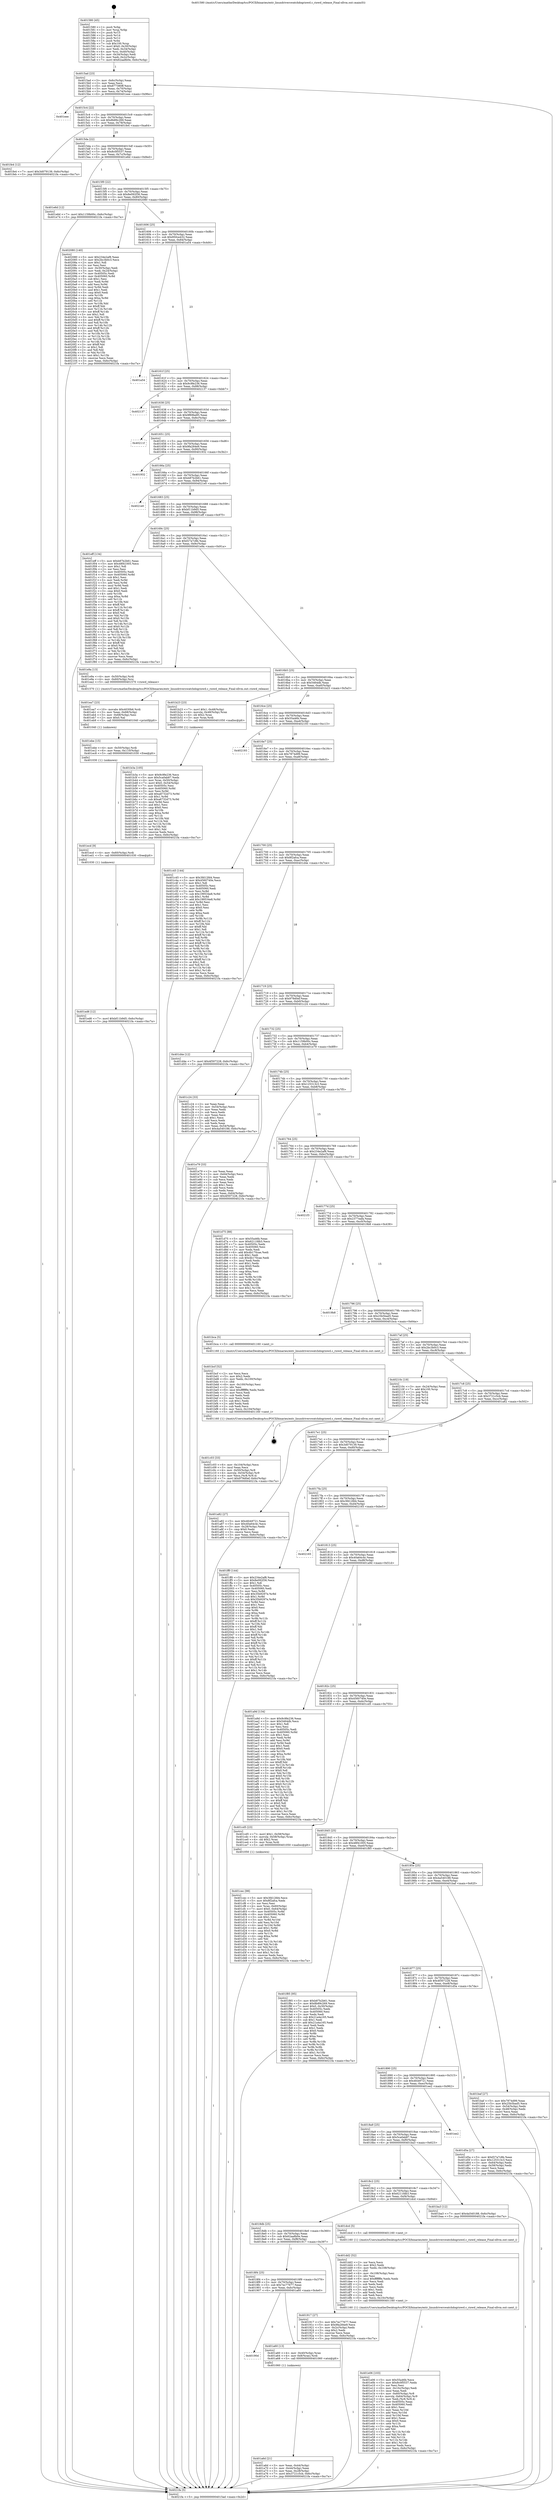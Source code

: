 digraph "0x401580" {
  label = "0x401580 (/mnt/c/Users/mathe/Desktop/tcc/POCII/binaries/extr_linuxdriverswatchdogriowd.c_riowd_release_Final-ollvm.out::main(0))"
  labelloc = "t"
  node[shape=record]

  Entry [label="",width=0.3,height=0.3,shape=circle,fillcolor=black,style=filled]
  "0x4015ad" [label="{
     0x4015ad [23]\l
     | [instrs]\l
     &nbsp;&nbsp;0x4015ad \<+3\>: mov -0x6c(%rbp),%eax\l
     &nbsp;&nbsp;0x4015b0 \<+2\>: mov %eax,%ecx\l
     &nbsp;&nbsp;0x4015b2 \<+6\>: sub $0x877380ff,%ecx\l
     &nbsp;&nbsp;0x4015b8 \<+3\>: mov %eax,-0x70(%rbp)\l
     &nbsp;&nbsp;0x4015bb \<+3\>: mov %ecx,-0x74(%rbp)\l
     &nbsp;&nbsp;0x4015be \<+6\>: je 0000000000401eee \<main+0x96e\>\l
  }"]
  "0x401eee" [label="{
     0x401eee\l
  }", style=dashed]
  "0x4015c4" [label="{
     0x4015c4 [22]\l
     | [instrs]\l
     &nbsp;&nbsp;0x4015c4 \<+5\>: jmp 00000000004015c9 \<main+0x49\>\l
     &nbsp;&nbsp;0x4015c9 \<+3\>: mov -0x70(%rbp),%eax\l
     &nbsp;&nbsp;0x4015cc \<+5\>: sub $0x8b89c269,%eax\l
     &nbsp;&nbsp;0x4015d1 \<+3\>: mov %eax,-0x78(%rbp)\l
     &nbsp;&nbsp;0x4015d4 \<+6\>: je 0000000000401fe4 \<main+0xa64\>\l
  }"]
  Exit [label="",width=0.3,height=0.3,shape=circle,fillcolor=black,style=filled,peripheries=2]
  "0x401fe4" [label="{
     0x401fe4 [12]\l
     | [instrs]\l
     &nbsp;&nbsp;0x401fe4 \<+7\>: movl $0x3d079139,-0x6c(%rbp)\l
     &nbsp;&nbsp;0x401feb \<+5\>: jmp 00000000004021fa \<main+0xc7a\>\l
  }"]
  "0x4015da" [label="{
     0x4015da [22]\l
     | [instrs]\l
     &nbsp;&nbsp;0x4015da \<+5\>: jmp 00000000004015df \<main+0x5f\>\l
     &nbsp;&nbsp;0x4015df \<+3\>: mov -0x70(%rbp),%eax\l
     &nbsp;&nbsp;0x4015e2 \<+5\>: sub $0x8c0f5537,%eax\l
     &nbsp;&nbsp;0x4015e7 \<+3\>: mov %eax,-0x7c(%rbp)\l
     &nbsp;&nbsp;0x4015ea \<+6\>: je 0000000000401e6d \<main+0x8ed\>\l
  }"]
  "0x401ed6" [label="{
     0x401ed6 [12]\l
     | [instrs]\l
     &nbsp;&nbsp;0x401ed6 \<+7\>: movl $0xbf11b9d5,-0x6c(%rbp)\l
     &nbsp;&nbsp;0x401edd \<+5\>: jmp 00000000004021fa \<main+0xc7a\>\l
  }"]
  "0x401e6d" [label="{
     0x401e6d [12]\l
     | [instrs]\l
     &nbsp;&nbsp;0x401e6d \<+7\>: movl $0x1159b00c,-0x6c(%rbp)\l
     &nbsp;&nbsp;0x401e74 \<+5\>: jmp 00000000004021fa \<main+0xc7a\>\l
  }"]
  "0x4015f0" [label="{
     0x4015f0 [22]\l
     | [instrs]\l
     &nbsp;&nbsp;0x4015f0 \<+5\>: jmp 00000000004015f5 \<main+0x75\>\l
     &nbsp;&nbsp;0x4015f5 \<+3\>: mov -0x70(%rbp),%eax\l
     &nbsp;&nbsp;0x4015f8 \<+5\>: sub $0x8e092f36,%eax\l
     &nbsp;&nbsp;0x4015fd \<+3\>: mov %eax,-0x80(%rbp)\l
     &nbsp;&nbsp;0x401600 \<+6\>: je 0000000000402080 \<main+0xb00\>\l
  }"]
  "0x401ecd" [label="{
     0x401ecd [9]\l
     | [instrs]\l
     &nbsp;&nbsp;0x401ecd \<+4\>: mov -0x60(%rbp),%rdi\l
     &nbsp;&nbsp;0x401ed1 \<+5\>: call 0000000000401030 \<free@plt\>\l
     | [calls]\l
     &nbsp;&nbsp;0x401030 \{1\} (unknown)\l
  }"]
  "0x402080" [label="{
     0x402080 [140]\l
     | [instrs]\l
     &nbsp;&nbsp;0x402080 \<+5\>: mov $0x234e2af8,%eax\l
     &nbsp;&nbsp;0x402085 \<+5\>: mov $0x2bc3b0c3,%ecx\l
     &nbsp;&nbsp;0x40208a \<+2\>: mov $0x1,%dl\l
     &nbsp;&nbsp;0x40208c \<+2\>: xor %esi,%esi\l
     &nbsp;&nbsp;0x40208e \<+3\>: mov -0x30(%rbp),%edi\l
     &nbsp;&nbsp;0x402091 \<+3\>: mov %edi,-0x24(%rbp)\l
     &nbsp;&nbsp;0x402094 \<+7\>: mov 0x40505c,%edi\l
     &nbsp;&nbsp;0x40209b \<+8\>: mov 0x405060,%r8d\l
     &nbsp;&nbsp;0x4020a3 \<+3\>: sub $0x1,%esi\l
     &nbsp;&nbsp;0x4020a6 \<+3\>: mov %edi,%r9d\l
     &nbsp;&nbsp;0x4020a9 \<+3\>: add %esi,%r9d\l
     &nbsp;&nbsp;0x4020ac \<+4\>: imul %r9d,%edi\l
     &nbsp;&nbsp;0x4020b0 \<+3\>: and $0x1,%edi\l
     &nbsp;&nbsp;0x4020b3 \<+3\>: cmp $0x0,%edi\l
     &nbsp;&nbsp;0x4020b6 \<+4\>: sete %r10b\l
     &nbsp;&nbsp;0x4020ba \<+4\>: cmp $0xa,%r8d\l
     &nbsp;&nbsp;0x4020be \<+4\>: setl %r11b\l
     &nbsp;&nbsp;0x4020c2 \<+3\>: mov %r10b,%bl\l
     &nbsp;&nbsp;0x4020c5 \<+3\>: xor $0xff,%bl\l
     &nbsp;&nbsp;0x4020c8 \<+3\>: mov %r11b,%r14b\l
     &nbsp;&nbsp;0x4020cb \<+4\>: xor $0xff,%r14b\l
     &nbsp;&nbsp;0x4020cf \<+3\>: xor $0x1,%dl\l
     &nbsp;&nbsp;0x4020d2 \<+3\>: mov %bl,%r15b\l
     &nbsp;&nbsp;0x4020d5 \<+4\>: and $0xff,%r15b\l
     &nbsp;&nbsp;0x4020d9 \<+3\>: and %dl,%r10b\l
     &nbsp;&nbsp;0x4020dc \<+3\>: mov %r14b,%r12b\l
     &nbsp;&nbsp;0x4020df \<+4\>: and $0xff,%r12b\l
     &nbsp;&nbsp;0x4020e3 \<+3\>: and %dl,%r11b\l
     &nbsp;&nbsp;0x4020e6 \<+3\>: or %r10b,%r15b\l
     &nbsp;&nbsp;0x4020e9 \<+3\>: or %r11b,%r12b\l
     &nbsp;&nbsp;0x4020ec \<+3\>: xor %r12b,%r15b\l
     &nbsp;&nbsp;0x4020ef \<+3\>: or %r14b,%bl\l
     &nbsp;&nbsp;0x4020f2 \<+3\>: xor $0xff,%bl\l
     &nbsp;&nbsp;0x4020f5 \<+3\>: or $0x1,%dl\l
     &nbsp;&nbsp;0x4020f8 \<+2\>: and %dl,%bl\l
     &nbsp;&nbsp;0x4020fa \<+3\>: or %bl,%r15b\l
     &nbsp;&nbsp;0x4020fd \<+4\>: test $0x1,%r15b\l
     &nbsp;&nbsp;0x402101 \<+3\>: cmovne %ecx,%eax\l
     &nbsp;&nbsp;0x402104 \<+3\>: mov %eax,-0x6c(%rbp)\l
     &nbsp;&nbsp;0x402107 \<+5\>: jmp 00000000004021fa \<main+0xc7a\>\l
  }"]
  "0x401606" [label="{
     0x401606 [25]\l
     | [instrs]\l
     &nbsp;&nbsp;0x401606 \<+5\>: jmp 000000000040160b \<main+0x8b\>\l
     &nbsp;&nbsp;0x40160b \<+3\>: mov -0x70(%rbp),%eax\l
     &nbsp;&nbsp;0x40160e \<+5\>: sub $0x950ce432,%eax\l
     &nbsp;&nbsp;0x401613 \<+6\>: mov %eax,-0x84(%rbp)\l
     &nbsp;&nbsp;0x401619 \<+6\>: je 0000000000401a54 \<main+0x4d4\>\l
  }"]
  "0x401ebe" [label="{
     0x401ebe [15]\l
     | [instrs]\l
     &nbsp;&nbsp;0x401ebe \<+4\>: mov -0x50(%rbp),%rdi\l
     &nbsp;&nbsp;0x401ec2 \<+6\>: mov %eax,-0x110(%rbp)\l
     &nbsp;&nbsp;0x401ec8 \<+5\>: call 0000000000401030 \<free@plt\>\l
     | [calls]\l
     &nbsp;&nbsp;0x401030 \{1\} (unknown)\l
  }"]
  "0x401a54" [label="{
     0x401a54\l
  }", style=dashed]
  "0x40161f" [label="{
     0x40161f [25]\l
     | [instrs]\l
     &nbsp;&nbsp;0x40161f \<+5\>: jmp 0000000000401624 \<main+0xa4\>\l
     &nbsp;&nbsp;0x401624 \<+3\>: mov -0x70(%rbp),%eax\l
     &nbsp;&nbsp;0x401627 \<+5\>: sub $0x9c9fe236,%eax\l
     &nbsp;&nbsp;0x40162c \<+6\>: mov %eax,-0x88(%rbp)\l
     &nbsp;&nbsp;0x401632 \<+6\>: je 0000000000402137 \<main+0xbb7\>\l
  }"]
  "0x401ea7" [label="{
     0x401ea7 [23]\l
     | [instrs]\l
     &nbsp;&nbsp;0x401ea7 \<+10\>: movabs $0x4030b6,%rdi\l
     &nbsp;&nbsp;0x401eb1 \<+3\>: mov %eax,-0x68(%rbp)\l
     &nbsp;&nbsp;0x401eb4 \<+3\>: mov -0x68(%rbp),%esi\l
     &nbsp;&nbsp;0x401eb7 \<+2\>: mov $0x0,%al\l
     &nbsp;&nbsp;0x401eb9 \<+5\>: call 0000000000401040 \<printf@plt\>\l
     | [calls]\l
     &nbsp;&nbsp;0x401040 \{1\} (unknown)\l
  }"]
  "0x402137" [label="{
     0x402137\l
  }", style=dashed]
  "0x401638" [label="{
     0x401638 [25]\l
     | [instrs]\l
     &nbsp;&nbsp;0x401638 \<+5\>: jmp 000000000040163d \<main+0xbd\>\l
     &nbsp;&nbsp;0x40163d \<+3\>: mov -0x70(%rbp),%eax\l
     &nbsp;&nbsp;0x401640 \<+5\>: sub $0x9f69be85,%eax\l
     &nbsp;&nbsp;0x401645 \<+6\>: mov %eax,-0x8c(%rbp)\l
     &nbsp;&nbsp;0x40164b \<+6\>: je 000000000040211f \<main+0xb9f\>\l
  }"]
  "0x401e06" [label="{
     0x401e06 [103]\l
     | [instrs]\l
     &nbsp;&nbsp;0x401e06 \<+5\>: mov $0x55a46b,%ecx\l
     &nbsp;&nbsp;0x401e0b \<+5\>: mov $0x8c0f5537,%edx\l
     &nbsp;&nbsp;0x401e10 \<+2\>: xor %esi,%esi\l
     &nbsp;&nbsp;0x401e12 \<+6\>: mov -0x10c(%rbp),%edi\l
     &nbsp;&nbsp;0x401e18 \<+3\>: imul %eax,%edi\l
     &nbsp;&nbsp;0x401e1b \<+4\>: mov -0x60(%rbp),%r8\l
     &nbsp;&nbsp;0x401e1f \<+4\>: movslq -0x64(%rbp),%r9\l
     &nbsp;&nbsp;0x401e23 \<+4\>: mov %edi,(%r8,%r9,4)\l
     &nbsp;&nbsp;0x401e27 \<+7\>: mov 0x40505c,%eax\l
     &nbsp;&nbsp;0x401e2e \<+7\>: mov 0x405060,%edi\l
     &nbsp;&nbsp;0x401e35 \<+3\>: sub $0x1,%esi\l
     &nbsp;&nbsp;0x401e38 \<+3\>: mov %eax,%r10d\l
     &nbsp;&nbsp;0x401e3b \<+3\>: add %esi,%r10d\l
     &nbsp;&nbsp;0x401e3e \<+4\>: imul %r10d,%eax\l
     &nbsp;&nbsp;0x401e42 \<+3\>: and $0x1,%eax\l
     &nbsp;&nbsp;0x401e45 \<+3\>: cmp $0x0,%eax\l
     &nbsp;&nbsp;0x401e48 \<+4\>: sete %r11b\l
     &nbsp;&nbsp;0x401e4c \<+3\>: cmp $0xa,%edi\l
     &nbsp;&nbsp;0x401e4f \<+3\>: setl %bl\l
     &nbsp;&nbsp;0x401e52 \<+3\>: mov %r11b,%r14b\l
     &nbsp;&nbsp;0x401e55 \<+3\>: and %bl,%r14b\l
     &nbsp;&nbsp;0x401e58 \<+3\>: xor %bl,%r11b\l
     &nbsp;&nbsp;0x401e5b \<+3\>: or %r11b,%r14b\l
     &nbsp;&nbsp;0x401e5e \<+4\>: test $0x1,%r14b\l
     &nbsp;&nbsp;0x401e62 \<+3\>: cmovne %edx,%ecx\l
     &nbsp;&nbsp;0x401e65 \<+3\>: mov %ecx,-0x6c(%rbp)\l
     &nbsp;&nbsp;0x401e68 \<+5\>: jmp 00000000004021fa \<main+0xc7a\>\l
  }"]
  "0x40211f" [label="{
     0x40211f\l
  }", style=dashed]
  "0x401651" [label="{
     0x401651 [25]\l
     | [instrs]\l
     &nbsp;&nbsp;0x401651 \<+5\>: jmp 0000000000401656 \<main+0xd6\>\l
     &nbsp;&nbsp;0x401656 \<+3\>: mov -0x70(%rbp),%eax\l
     &nbsp;&nbsp;0x401659 \<+5\>: sub $0x9fa284e9,%eax\l
     &nbsp;&nbsp;0x40165e \<+6\>: mov %eax,-0x90(%rbp)\l
     &nbsp;&nbsp;0x401664 \<+6\>: je 0000000000401932 \<main+0x3b2\>\l
  }"]
  "0x401dd2" [label="{
     0x401dd2 [52]\l
     | [instrs]\l
     &nbsp;&nbsp;0x401dd2 \<+2\>: xor %ecx,%ecx\l
     &nbsp;&nbsp;0x401dd4 \<+5\>: mov $0x2,%edx\l
     &nbsp;&nbsp;0x401dd9 \<+6\>: mov %edx,-0x108(%rbp)\l
     &nbsp;&nbsp;0x401ddf \<+1\>: cltd\l
     &nbsp;&nbsp;0x401de0 \<+6\>: mov -0x108(%rbp),%esi\l
     &nbsp;&nbsp;0x401de6 \<+2\>: idiv %esi\l
     &nbsp;&nbsp;0x401de8 \<+6\>: imul $0xfffffffe,%edx,%edx\l
     &nbsp;&nbsp;0x401dee \<+2\>: mov %ecx,%edi\l
     &nbsp;&nbsp;0x401df0 \<+2\>: sub %edx,%edi\l
     &nbsp;&nbsp;0x401df2 \<+2\>: mov %ecx,%edx\l
     &nbsp;&nbsp;0x401df4 \<+3\>: sub $0x1,%edx\l
     &nbsp;&nbsp;0x401df7 \<+2\>: add %edx,%edi\l
     &nbsp;&nbsp;0x401df9 \<+2\>: sub %edi,%ecx\l
     &nbsp;&nbsp;0x401dfb \<+6\>: mov %ecx,-0x10c(%rbp)\l
     &nbsp;&nbsp;0x401e01 \<+5\>: call 0000000000401160 \<next_i\>\l
     | [calls]\l
     &nbsp;&nbsp;0x401160 \{1\} (/mnt/c/Users/mathe/Desktop/tcc/POCII/binaries/extr_linuxdriverswatchdogriowd.c_riowd_release_Final-ollvm.out::next_i)\l
  }"]
  "0x401932" [label="{
     0x401932\l
  }", style=dashed]
  "0x40166a" [label="{
     0x40166a [25]\l
     | [instrs]\l
     &nbsp;&nbsp;0x40166a \<+5\>: jmp 000000000040166f \<main+0xef\>\l
     &nbsp;&nbsp;0x40166f \<+3\>: mov -0x70(%rbp),%eax\l
     &nbsp;&nbsp;0x401672 \<+5\>: sub $0xb87b2b61,%eax\l
     &nbsp;&nbsp;0x401677 \<+6\>: mov %eax,-0x94(%rbp)\l
     &nbsp;&nbsp;0x40167d \<+6\>: je 00000000004021e0 \<main+0xc60\>\l
  }"]
  "0x401cec" [label="{
     0x401cec [98]\l
     | [instrs]\l
     &nbsp;&nbsp;0x401cec \<+5\>: mov $0x3fd12fd4,%ecx\l
     &nbsp;&nbsp;0x401cf1 \<+5\>: mov $0x8f2afca,%edx\l
     &nbsp;&nbsp;0x401cf6 \<+2\>: xor %esi,%esi\l
     &nbsp;&nbsp;0x401cf8 \<+4\>: mov %rax,-0x60(%rbp)\l
     &nbsp;&nbsp;0x401cfc \<+7\>: movl $0x0,-0x64(%rbp)\l
     &nbsp;&nbsp;0x401d03 \<+8\>: mov 0x40505c,%r8d\l
     &nbsp;&nbsp;0x401d0b \<+8\>: mov 0x405060,%r9d\l
     &nbsp;&nbsp;0x401d13 \<+3\>: sub $0x1,%esi\l
     &nbsp;&nbsp;0x401d16 \<+3\>: mov %r8d,%r10d\l
     &nbsp;&nbsp;0x401d19 \<+3\>: add %esi,%r10d\l
     &nbsp;&nbsp;0x401d1c \<+4\>: imul %r10d,%r8d\l
     &nbsp;&nbsp;0x401d20 \<+4\>: and $0x1,%r8d\l
     &nbsp;&nbsp;0x401d24 \<+4\>: cmp $0x0,%r8d\l
     &nbsp;&nbsp;0x401d28 \<+4\>: sete %r11b\l
     &nbsp;&nbsp;0x401d2c \<+4\>: cmp $0xa,%r9d\l
     &nbsp;&nbsp;0x401d30 \<+3\>: setl %bl\l
     &nbsp;&nbsp;0x401d33 \<+3\>: mov %r11b,%r14b\l
     &nbsp;&nbsp;0x401d36 \<+3\>: and %bl,%r14b\l
     &nbsp;&nbsp;0x401d39 \<+3\>: xor %bl,%r11b\l
     &nbsp;&nbsp;0x401d3c \<+3\>: or %r11b,%r14b\l
     &nbsp;&nbsp;0x401d3f \<+4\>: test $0x1,%r14b\l
     &nbsp;&nbsp;0x401d43 \<+3\>: cmovne %edx,%ecx\l
     &nbsp;&nbsp;0x401d46 \<+3\>: mov %ecx,-0x6c(%rbp)\l
     &nbsp;&nbsp;0x401d49 \<+5\>: jmp 00000000004021fa \<main+0xc7a\>\l
  }"]
  "0x4021e0" [label="{
     0x4021e0\l
  }", style=dashed]
  "0x401683" [label="{
     0x401683 [25]\l
     | [instrs]\l
     &nbsp;&nbsp;0x401683 \<+5\>: jmp 0000000000401688 \<main+0x108\>\l
     &nbsp;&nbsp;0x401688 \<+3\>: mov -0x70(%rbp),%eax\l
     &nbsp;&nbsp;0x40168b \<+5\>: sub $0xbf11b9d5,%eax\l
     &nbsp;&nbsp;0x401690 \<+6\>: mov %eax,-0x98(%rbp)\l
     &nbsp;&nbsp;0x401696 \<+6\>: je 0000000000401eff \<main+0x97f\>\l
  }"]
  "0x401c03" [label="{
     0x401c03 [33]\l
     | [instrs]\l
     &nbsp;&nbsp;0x401c03 \<+6\>: mov -0x104(%rbp),%ecx\l
     &nbsp;&nbsp;0x401c09 \<+3\>: imul %eax,%ecx\l
     &nbsp;&nbsp;0x401c0c \<+4\>: mov -0x50(%rbp),%r8\l
     &nbsp;&nbsp;0x401c10 \<+4\>: movslq -0x54(%rbp),%r9\l
     &nbsp;&nbsp;0x401c14 \<+4\>: mov %ecx,(%r8,%r9,4)\l
     &nbsp;&nbsp;0x401c18 \<+7\>: movl $0x979d0ef,-0x6c(%rbp)\l
     &nbsp;&nbsp;0x401c1f \<+5\>: jmp 00000000004021fa \<main+0xc7a\>\l
  }"]
  "0x401eff" [label="{
     0x401eff [134]\l
     | [instrs]\l
     &nbsp;&nbsp;0x401eff \<+5\>: mov $0xb87b2b61,%eax\l
     &nbsp;&nbsp;0x401f04 \<+5\>: mov $0x48f41005,%ecx\l
     &nbsp;&nbsp;0x401f09 \<+2\>: mov $0x1,%dl\l
     &nbsp;&nbsp;0x401f0b \<+2\>: xor %esi,%esi\l
     &nbsp;&nbsp;0x401f0d \<+7\>: mov 0x40505c,%edi\l
     &nbsp;&nbsp;0x401f14 \<+8\>: mov 0x405060,%r8d\l
     &nbsp;&nbsp;0x401f1c \<+3\>: sub $0x1,%esi\l
     &nbsp;&nbsp;0x401f1f \<+3\>: mov %edi,%r9d\l
     &nbsp;&nbsp;0x401f22 \<+3\>: add %esi,%r9d\l
     &nbsp;&nbsp;0x401f25 \<+4\>: imul %r9d,%edi\l
     &nbsp;&nbsp;0x401f29 \<+3\>: and $0x1,%edi\l
     &nbsp;&nbsp;0x401f2c \<+3\>: cmp $0x0,%edi\l
     &nbsp;&nbsp;0x401f2f \<+4\>: sete %r10b\l
     &nbsp;&nbsp;0x401f33 \<+4\>: cmp $0xa,%r8d\l
     &nbsp;&nbsp;0x401f37 \<+4\>: setl %r11b\l
     &nbsp;&nbsp;0x401f3b \<+3\>: mov %r10b,%bl\l
     &nbsp;&nbsp;0x401f3e \<+3\>: xor $0xff,%bl\l
     &nbsp;&nbsp;0x401f41 \<+3\>: mov %r11b,%r14b\l
     &nbsp;&nbsp;0x401f44 \<+4\>: xor $0xff,%r14b\l
     &nbsp;&nbsp;0x401f48 \<+3\>: xor $0x0,%dl\l
     &nbsp;&nbsp;0x401f4b \<+3\>: mov %bl,%r15b\l
     &nbsp;&nbsp;0x401f4e \<+4\>: and $0x0,%r15b\l
     &nbsp;&nbsp;0x401f52 \<+3\>: and %dl,%r10b\l
     &nbsp;&nbsp;0x401f55 \<+3\>: mov %r14b,%r12b\l
     &nbsp;&nbsp;0x401f58 \<+4\>: and $0x0,%r12b\l
     &nbsp;&nbsp;0x401f5c \<+3\>: and %dl,%r11b\l
     &nbsp;&nbsp;0x401f5f \<+3\>: or %r10b,%r15b\l
     &nbsp;&nbsp;0x401f62 \<+3\>: or %r11b,%r12b\l
     &nbsp;&nbsp;0x401f65 \<+3\>: xor %r12b,%r15b\l
     &nbsp;&nbsp;0x401f68 \<+3\>: or %r14b,%bl\l
     &nbsp;&nbsp;0x401f6b \<+3\>: xor $0xff,%bl\l
     &nbsp;&nbsp;0x401f6e \<+3\>: or $0x0,%dl\l
     &nbsp;&nbsp;0x401f71 \<+2\>: and %dl,%bl\l
     &nbsp;&nbsp;0x401f73 \<+3\>: or %bl,%r15b\l
     &nbsp;&nbsp;0x401f76 \<+4\>: test $0x1,%r15b\l
     &nbsp;&nbsp;0x401f7a \<+3\>: cmovne %ecx,%eax\l
     &nbsp;&nbsp;0x401f7d \<+3\>: mov %eax,-0x6c(%rbp)\l
     &nbsp;&nbsp;0x401f80 \<+5\>: jmp 00000000004021fa \<main+0xc7a\>\l
  }"]
  "0x40169c" [label="{
     0x40169c [25]\l
     | [instrs]\l
     &nbsp;&nbsp;0x40169c \<+5\>: jmp 00000000004016a1 \<main+0x121\>\l
     &nbsp;&nbsp;0x4016a1 \<+3\>: mov -0x70(%rbp),%eax\l
     &nbsp;&nbsp;0x4016a4 \<+5\>: sub $0xf27a7c8b,%eax\l
     &nbsp;&nbsp;0x4016a9 \<+6\>: mov %eax,-0x9c(%rbp)\l
     &nbsp;&nbsp;0x4016af \<+6\>: je 0000000000401e9a \<main+0x91a\>\l
  }"]
  "0x401bcf" [label="{
     0x401bcf [52]\l
     | [instrs]\l
     &nbsp;&nbsp;0x401bcf \<+2\>: xor %ecx,%ecx\l
     &nbsp;&nbsp;0x401bd1 \<+5\>: mov $0x2,%edx\l
     &nbsp;&nbsp;0x401bd6 \<+6\>: mov %edx,-0x100(%rbp)\l
     &nbsp;&nbsp;0x401bdc \<+1\>: cltd\l
     &nbsp;&nbsp;0x401bdd \<+6\>: mov -0x100(%rbp),%esi\l
     &nbsp;&nbsp;0x401be3 \<+2\>: idiv %esi\l
     &nbsp;&nbsp;0x401be5 \<+6\>: imul $0xfffffffe,%edx,%edx\l
     &nbsp;&nbsp;0x401beb \<+2\>: mov %ecx,%edi\l
     &nbsp;&nbsp;0x401bed \<+2\>: sub %edx,%edi\l
     &nbsp;&nbsp;0x401bef \<+2\>: mov %ecx,%edx\l
     &nbsp;&nbsp;0x401bf1 \<+3\>: sub $0x1,%edx\l
     &nbsp;&nbsp;0x401bf4 \<+2\>: add %edx,%edi\l
     &nbsp;&nbsp;0x401bf6 \<+2\>: sub %edi,%ecx\l
     &nbsp;&nbsp;0x401bf8 \<+6\>: mov %ecx,-0x104(%rbp)\l
     &nbsp;&nbsp;0x401bfe \<+5\>: call 0000000000401160 \<next_i\>\l
     | [calls]\l
     &nbsp;&nbsp;0x401160 \{1\} (/mnt/c/Users/mathe/Desktop/tcc/POCII/binaries/extr_linuxdriverswatchdogriowd.c_riowd_release_Final-ollvm.out::next_i)\l
  }"]
  "0x401e9a" [label="{
     0x401e9a [13]\l
     | [instrs]\l
     &nbsp;&nbsp;0x401e9a \<+4\>: mov -0x50(%rbp),%rdi\l
     &nbsp;&nbsp;0x401e9e \<+4\>: mov -0x60(%rbp),%rsi\l
     &nbsp;&nbsp;0x401ea2 \<+5\>: call 0000000000401570 \<riowd_release\>\l
     | [calls]\l
     &nbsp;&nbsp;0x401570 \{1\} (/mnt/c/Users/mathe/Desktop/tcc/POCII/binaries/extr_linuxdriverswatchdogriowd.c_riowd_release_Final-ollvm.out::riowd_release)\l
  }"]
  "0x4016b5" [label="{
     0x4016b5 [25]\l
     | [instrs]\l
     &nbsp;&nbsp;0x4016b5 \<+5\>: jmp 00000000004016ba \<main+0x13a\>\l
     &nbsp;&nbsp;0x4016ba \<+3\>: mov -0x70(%rbp),%eax\l
     &nbsp;&nbsp;0x4016bd \<+5\>: sub $0x5464db,%eax\l
     &nbsp;&nbsp;0x4016c2 \<+6\>: mov %eax,-0xa0(%rbp)\l
     &nbsp;&nbsp;0x4016c8 \<+6\>: je 0000000000401b23 \<main+0x5a3\>\l
  }"]
  "0x401b3a" [label="{
     0x401b3a [105]\l
     | [instrs]\l
     &nbsp;&nbsp;0x401b3a \<+5\>: mov $0x9c9fe236,%ecx\l
     &nbsp;&nbsp;0x401b3f \<+5\>: mov $0x5ca0ab87,%edx\l
     &nbsp;&nbsp;0x401b44 \<+4\>: mov %rax,-0x50(%rbp)\l
     &nbsp;&nbsp;0x401b48 \<+7\>: movl $0x0,-0x54(%rbp)\l
     &nbsp;&nbsp;0x401b4f \<+7\>: mov 0x40505c,%esi\l
     &nbsp;&nbsp;0x401b56 \<+8\>: mov 0x405060,%r8d\l
     &nbsp;&nbsp;0x401b5e \<+3\>: mov %esi,%r9d\l
     &nbsp;&nbsp;0x401b61 \<+7\>: add $0xa6732d73,%r9d\l
     &nbsp;&nbsp;0x401b68 \<+4\>: sub $0x1,%r9d\l
     &nbsp;&nbsp;0x401b6c \<+7\>: sub $0xa6732d73,%r9d\l
     &nbsp;&nbsp;0x401b73 \<+4\>: imul %r9d,%esi\l
     &nbsp;&nbsp;0x401b77 \<+3\>: and $0x1,%esi\l
     &nbsp;&nbsp;0x401b7a \<+3\>: cmp $0x0,%esi\l
     &nbsp;&nbsp;0x401b7d \<+4\>: sete %r10b\l
     &nbsp;&nbsp;0x401b81 \<+4\>: cmp $0xa,%r8d\l
     &nbsp;&nbsp;0x401b85 \<+4\>: setl %r11b\l
     &nbsp;&nbsp;0x401b89 \<+3\>: mov %r10b,%bl\l
     &nbsp;&nbsp;0x401b8c \<+3\>: and %r11b,%bl\l
     &nbsp;&nbsp;0x401b8f \<+3\>: xor %r11b,%r10b\l
     &nbsp;&nbsp;0x401b92 \<+3\>: or %r10b,%bl\l
     &nbsp;&nbsp;0x401b95 \<+3\>: test $0x1,%bl\l
     &nbsp;&nbsp;0x401b98 \<+3\>: cmovne %edx,%ecx\l
     &nbsp;&nbsp;0x401b9b \<+3\>: mov %ecx,-0x6c(%rbp)\l
     &nbsp;&nbsp;0x401b9e \<+5\>: jmp 00000000004021fa \<main+0xc7a\>\l
  }"]
  "0x401b23" [label="{
     0x401b23 [23]\l
     | [instrs]\l
     &nbsp;&nbsp;0x401b23 \<+7\>: movl $0x1,-0x48(%rbp)\l
     &nbsp;&nbsp;0x401b2a \<+4\>: movslq -0x48(%rbp),%rax\l
     &nbsp;&nbsp;0x401b2e \<+4\>: shl $0x2,%rax\l
     &nbsp;&nbsp;0x401b32 \<+3\>: mov %rax,%rdi\l
     &nbsp;&nbsp;0x401b35 \<+5\>: call 0000000000401050 \<malloc@plt\>\l
     | [calls]\l
     &nbsp;&nbsp;0x401050 \{1\} (unknown)\l
  }"]
  "0x4016ce" [label="{
     0x4016ce [25]\l
     | [instrs]\l
     &nbsp;&nbsp;0x4016ce \<+5\>: jmp 00000000004016d3 \<main+0x153\>\l
     &nbsp;&nbsp;0x4016d3 \<+3\>: mov -0x70(%rbp),%eax\l
     &nbsp;&nbsp;0x4016d6 \<+5\>: sub $0x55a46b,%eax\l
     &nbsp;&nbsp;0x4016db \<+6\>: mov %eax,-0xa4(%rbp)\l
     &nbsp;&nbsp;0x4016e1 \<+6\>: je 0000000000402193 \<main+0xc13\>\l
  }"]
  "0x401a6d" [label="{
     0x401a6d [21]\l
     | [instrs]\l
     &nbsp;&nbsp;0x401a6d \<+3\>: mov %eax,-0x44(%rbp)\l
     &nbsp;&nbsp;0x401a70 \<+3\>: mov -0x44(%rbp),%eax\l
     &nbsp;&nbsp;0x401a73 \<+3\>: mov %eax,-0x28(%rbp)\l
     &nbsp;&nbsp;0x401a76 \<+7\>: movl $0x3721c5cb,-0x6c(%rbp)\l
     &nbsp;&nbsp;0x401a7d \<+5\>: jmp 00000000004021fa \<main+0xc7a\>\l
  }"]
  "0x402193" [label="{
     0x402193\l
  }", style=dashed]
  "0x4016e7" [label="{
     0x4016e7 [25]\l
     | [instrs]\l
     &nbsp;&nbsp;0x4016e7 \<+5\>: jmp 00000000004016ec \<main+0x16c\>\l
     &nbsp;&nbsp;0x4016ec \<+3\>: mov -0x70(%rbp),%eax\l
     &nbsp;&nbsp;0x4016ef \<+5\>: sub $0x7874d99,%eax\l
     &nbsp;&nbsp;0x4016f4 \<+6\>: mov %eax,-0xa8(%rbp)\l
     &nbsp;&nbsp;0x4016fa \<+6\>: je 0000000000401c45 \<main+0x6c5\>\l
  }"]
  "0x40190d" [label="{
     0x40190d\l
  }", style=dashed]
  "0x401c45" [label="{
     0x401c45 [144]\l
     | [instrs]\l
     &nbsp;&nbsp;0x401c45 \<+5\>: mov $0x3fd12fd4,%eax\l
     &nbsp;&nbsp;0x401c4a \<+5\>: mov $0x4560740e,%ecx\l
     &nbsp;&nbsp;0x401c4f \<+2\>: mov $0x1,%dl\l
     &nbsp;&nbsp;0x401c51 \<+7\>: mov 0x40505c,%esi\l
     &nbsp;&nbsp;0x401c58 \<+7\>: mov 0x405060,%edi\l
     &nbsp;&nbsp;0x401c5f \<+3\>: mov %esi,%r8d\l
     &nbsp;&nbsp;0x401c62 \<+7\>: sub $0x199534e8,%r8d\l
     &nbsp;&nbsp;0x401c69 \<+4\>: sub $0x1,%r8d\l
     &nbsp;&nbsp;0x401c6d \<+7\>: add $0x199534e8,%r8d\l
     &nbsp;&nbsp;0x401c74 \<+4\>: imul %r8d,%esi\l
     &nbsp;&nbsp;0x401c78 \<+3\>: and $0x1,%esi\l
     &nbsp;&nbsp;0x401c7b \<+3\>: cmp $0x0,%esi\l
     &nbsp;&nbsp;0x401c7e \<+4\>: sete %r9b\l
     &nbsp;&nbsp;0x401c82 \<+3\>: cmp $0xa,%edi\l
     &nbsp;&nbsp;0x401c85 \<+4\>: setl %r10b\l
     &nbsp;&nbsp;0x401c89 \<+3\>: mov %r9b,%r11b\l
     &nbsp;&nbsp;0x401c8c \<+4\>: xor $0xff,%r11b\l
     &nbsp;&nbsp;0x401c90 \<+3\>: mov %r10b,%bl\l
     &nbsp;&nbsp;0x401c93 \<+3\>: xor $0xff,%bl\l
     &nbsp;&nbsp;0x401c96 \<+3\>: xor $0x1,%dl\l
     &nbsp;&nbsp;0x401c99 \<+3\>: mov %r11b,%r14b\l
     &nbsp;&nbsp;0x401c9c \<+4\>: and $0xff,%r14b\l
     &nbsp;&nbsp;0x401ca0 \<+3\>: and %dl,%r9b\l
     &nbsp;&nbsp;0x401ca3 \<+3\>: mov %bl,%r15b\l
     &nbsp;&nbsp;0x401ca6 \<+4\>: and $0xff,%r15b\l
     &nbsp;&nbsp;0x401caa \<+3\>: and %dl,%r10b\l
     &nbsp;&nbsp;0x401cad \<+3\>: or %r9b,%r14b\l
     &nbsp;&nbsp;0x401cb0 \<+3\>: or %r10b,%r15b\l
     &nbsp;&nbsp;0x401cb3 \<+3\>: xor %r15b,%r14b\l
     &nbsp;&nbsp;0x401cb6 \<+3\>: or %bl,%r11b\l
     &nbsp;&nbsp;0x401cb9 \<+4\>: xor $0xff,%r11b\l
     &nbsp;&nbsp;0x401cbd \<+3\>: or $0x1,%dl\l
     &nbsp;&nbsp;0x401cc0 \<+3\>: and %dl,%r11b\l
     &nbsp;&nbsp;0x401cc3 \<+3\>: or %r11b,%r14b\l
     &nbsp;&nbsp;0x401cc6 \<+4\>: test $0x1,%r14b\l
     &nbsp;&nbsp;0x401cca \<+3\>: cmovne %ecx,%eax\l
     &nbsp;&nbsp;0x401ccd \<+3\>: mov %eax,-0x6c(%rbp)\l
     &nbsp;&nbsp;0x401cd0 \<+5\>: jmp 00000000004021fa \<main+0xc7a\>\l
  }"]
  "0x401700" [label="{
     0x401700 [25]\l
     | [instrs]\l
     &nbsp;&nbsp;0x401700 \<+5\>: jmp 0000000000401705 \<main+0x185\>\l
     &nbsp;&nbsp;0x401705 \<+3\>: mov -0x70(%rbp),%eax\l
     &nbsp;&nbsp;0x401708 \<+5\>: sub $0x8f2afca,%eax\l
     &nbsp;&nbsp;0x40170d \<+6\>: mov %eax,-0xac(%rbp)\l
     &nbsp;&nbsp;0x401713 \<+6\>: je 0000000000401d4e \<main+0x7ce\>\l
  }"]
  "0x401a60" [label="{
     0x401a60 [13]\l
     | [instrs]\l
     &nbsp;&nbsp;0x401a60 \<+4\>: mov -0x40(%rbp),%rax\l
     &nbsp;&nbsp;0x401a64 \<+4\>: mov 0x8(%rax),%rdi\l
     &nbsp;&nbsp;0x401a68 \<+5\>: call 0000000000401060 \<atoi@plt\>\l
     | [calls]\l
     &nbsp;&nbsp;0x401060 \{1\} (unknown)\l
  }"]
  "0x401d4e" [label="{
     0x401d4e [12]\l
     | [instrs]\l
     &nbsp;&nbsp;0x401d4e \<+7\>: movl $0x4f307228,-0x6c(%rbp)\l
     &nbsp;&nbsp;0x401d55 \<+5\>: jmp 00000000004021fa \<main+0xc7a\>\l
  }"]
  "0x401719" [label="{
     0x401719 [25]\l
     | [instrs]\l
     &nbsp;&nbsp;0x401719 \<+5\>: jmp 000000000040171e \<main+0x19e\>\l
     &nbsp;&nbsp;0x40171e \<+3\>: mov -0x70(%rbp),%eax\l
     &nbsp;&nbsp;0x401721 \<+5\>: sub $0x979d0ef,%eax\l
     &nbsp;&nbsp;0x401726 \<+6\>: mov %eax,-0xb0(%rbp)\l
     &nbsp;&nbsp;0x40172c \<+6\>: je 0000000000401c24 \<main+0x6a4\>\l
  }"]
  "0x401580" [label="{
     0x401580 [45]\l
     | [instrs]\l
     &nbsp;&nbsp;0x401580 \<+1\>: push %rbp\l
     &nbsp;&nbsp;0x401581 \<+3\>: mov %rsp,%rbp\l
     &nbsp;&nbsp;0x401584 \<+2\>: push %r15\l
     &nbsp;&nbsp;0x401586 \<+2\>: push %r14\l
     &nbsp;&nbsp;0x401588 \<+2\>: push %r12\l
     &nbsp;&nbsp;0x40158a \<+1\>: push %rbx\l
     &nbsp;&nbsp;0x40158b \<+7\>: sub $0x100,%rsp\l
     &nbsp;&nbsp;0x401592 \<+7\>: movl $0x0,-0x30(%rbp)\l
     &nbsp;&nbsp;0x401599 \<+3\>: mov %edi,-0x34(%rbp)\l
     &nbsp;&nbsp;0x40159c \<+4\>: mov %rsi,-0x40(%rbp)\l
     &nbsp;&nbsp;0x4015a0 \<+3\>: mov -0x34(%rbp),%edi\l
     &nbsp;&nbsp;0x4015a3 \<+3\>: mov %edi,-0x2c(%rbp)\l
     &nbsp;&nbsp;0x4015a6 \<+7\>: movl $0x62aa8b0e,-0x6c(%rbp)\l
  }"]
  "0x401c24" [label="{
     0x401c24 [33]\l
     | [instrs]\l
     &nbsp;&nbsp;0x401c24 \<+2\>: xor %eax,%eax\l
     &nbsp;&nbsp;0x401c26 \<+3\>: mov -0x54(%rbp),%ecx\l
     &nbsp;&nbsp;0x401c29 \<+2\>: mov %eax,%edx\l
     &nbsp;&nbsp;0x401c2b \<+2\>: sub %ecx,%edx\l
     &nbsp;&nbsp;0x401c2d \<+2\>: mov %eax,%ecx\l
     &nbsp;&nbsp;0x401c2f \<+3\>: sub $0x1,%ecx\l
     &nbsp;&nbsp;0x401c32 \<+2\>: add %ecx,%edx\l
     &nbsp;&nbsp;0x401c34 \<+2\>: sub %edx,%eax\l
     &nbsp;&nbsp;0x401c36 \<+3\>: mov %eax,-0x54(%rbp)\l
     &nbsp;&nbsp;0x401c39 \<+7\>: movl $0x4a540188,-0x6c(%rbp)\l
     &nbsp;&nbsp;0x401c40 \<+5\>: jmp 00000000004021fa \<main+0xc7a\>\l
  }"]
  "0x401732" [label="{
     0x401732 [25]\l
     | [instrs]\l
     &nbsp;&nbsp;0x401732 \<+5\>: jmp 0000000000401737 \<main+0x1b7\>\l
     &nbsp;&nbsp;0x401737 \<+3\>: mov -0x70(%rbp),%eax\l
     &nbsp;&nbsp;0x40173a \<+5\>: sub $0x1159b00c,%eax\l
     &nbsp;&nbsp;0x40173f \<+6\>: mov %eax,-0xb4(%rbp)\l
     &nbsp;&nbsp;0x401745 \<+6\>: je 0000000000401e79 \<main+0x8f9\>\l
  }"]
  "0x4021fa" [label="{
     0x4021fa [5]\l
     | [instrs]\l
     &nbsp;&nbsp;0x4021fa \<+5\>: jmp 00000000004015ad \<main+0x2d\>\l
  }"]
  "0x401e79" [label="{
     0x401e79 [33]\l
     | [instrs]\l
     &nbsp;&nbsp;0x401e79 \<+2\>: xor %eax,%eax\l
     &nbsp;&nbsp;0x401e7b \<+3\>: mov -0x64(%rbp),%ecx\l
     &nbsp;&nbsp;0x401e7e \<+2\>: mov %eax,%edx\l
     &nbsp;&nbsp;0x401e80 \<+2\>: sub %ecx,%edx\l
     &nbsp;&nbsp;0x401e82 \<+2\>: mov %eax,%ecx\l
     &nbsp;&nbsp;0x401e84 \<+3\>: sub $0x1,%ecx\l
     &nbsp;&nbsp;0x401e87 \<+2\>: add %ecx,%edx\l
     &nbsp;&nbsp;0x401e89 \<+2\>: sub %edx,%eax\l
     &nbsp;&nbsp;0x401e8b \<+3\>: mov %eax,-0x64(%rbp)\l
     &nbsp;&nbsp;0x401e8e \<+7\>: movl $0x4f307228,-0x6c(%rbp)\l
     &nbsp;&nbsp;0x401e95 \<+5\>: jmp 00000000004021fa \<main+0xc7a\>\l
  }"]
  "0x40174b" [label="{
     0x40174b [25]\l
     | [instrs]\l
     &nbsp;&nbsp;0x40174b \<+5\>: jmp 0000000000401750 \<main+0x1d0\>\l
     &nbsp;&nbsp;0x401750 \<+3\>: mov -0x70(%rbp),%eax\l
     &nbsp;&nbsp;0x401753 \<+5\>: sub $0x125313c3,%eax\l
     &nbsp;&nbsp;0x401758 \<+6\>: mov %eax,-0xb8(%rbp)\l
     &nbsp;&nbsp;0x40175e \<+6\>: je 0000000000401d75 \<main+0x7f5\>\l
  }"]
  "0x4018f4" [label="{
     0x4018f4 [25]\l
     | [instrs]\l
     &nbsp;&nbsp;0x4018f4 \<+5\>: jmp 00000000004018f9 \<main+0x379\>\l
     &nbsp;&nbsp;0x4018f9 \<+3\>: mov -0x70(%rbp),%eax\l
     &nbsp;&nbsp;0x4018fc \<+5\>: sub $0x7ec77677,%eax\l
     &nbsp;&nbsp;0x401901 \<+6\>: mov %eax,-0xfc(%rbp)\l
     &nbsp;&nbsp;0x401907 \<+6\>: je 0000000000401a60 \<main+0x4e0\>\l
  }"]
  "0x401d75" [label="{
     0x401d75 [88]\l
     | [instrs]\l
     &nbsp;&nbsp;0x401d75 \<+5\>: mov $0x55a46b,%eax\l
     &nbsp;&nbsp;0x401d7a \<+5\>: mov $0x6211fdb3,%ecx\l
     &nbsp;&nbsp;0x401d7f \<+7\>: mov 0x40505c,%edx\l
     &nbsp;&nbsp;0x401d86 \<+7\>: mov 0x405060,%esi\l
     &nbsp;&nbsp;0x401d8d \<+2\>: mov %edx,%edi\l
     &nbsp;&nbsp;0x401d8f \<+6\>: add $0x4b170cae,%edi\l
     &nbsp;&nbsp;0x401d95 \<+3\>: sub $0x1,%edi\l
     &nbsp;&nbsp;0x401d98 \<+6\>: sub $0x4b170cae,%edi\l
     &nbsp;&nbsp;0x401d9e \<+3\>: imul %edi,%edx\l
     &nbsp;&nbsp;0x401da1 \<+3\>: and $0x1,%edx\l
     &nbsp;&nbsp;0x401da4 \<+3\>: cmp $0x0,%edx\l
     &nbsp;&nbsp;0x401da7 \<+4\>: sete %r8b\l
     &nbsp;&nbsp;0x401dab \<+3\>: cmp $0xa,%esi\l
     &nbsp;&nbsp;0x401dae \<+4\>: setl %r9b\l
     &nbsp;&nbsp;0x401db2 \<+3\>: mov %r8b,%r10b\l
     &nbsp;&nbsp;0x401db5 \<+3\>: and %r9b,%r10b\l
     &nbsp;&nbsp;0x401db8 \<+3\>: xor %r9b,%r8b\l
     &nbsp;&nbsp;0x401dbb \<+3\>: or %r8b,%r10b\l
     &nbsp;&nbsp;0x401dbe \<+4\>: test $0x1,%r10b\l
     &nbsp;&nbsp;0x401dc2 \<+3\>: cmovne %ecx,%eax\l
     &nbsp;&nbsp;0x401dc5 \<+3\>: mov %eax,-0x6c(%rbp)\l
     &nbsp;&nbsp;0x401dc8 \<+5\>: jmp 00000000004021fa \<main+0xc7a\>\l
  }"]
  "0x401764" [label="{
     0x401764 [25]\l
     | [instrs]\l
     &nbsp;&nbsp;0x401764 \<+5\>: jmp 0000000000401769 \<main+0x1e9\>\l
     &nbsp;&nbsp;0x401769 \<+3\>: mov -0x70(%rbp),%eax\l
     &nbsp;&nbsp;0x40176c \<+5\>: sub $0x234e2af8,%eax\l
     &nbsp;&nbsp;0x401771 \<+6\>: mov %eax,-0xbc(%rbp)\l
     &nbsp;&nbsp;0x401777 \<+6\>: je 00000000004021f3 \<main+0xc73\>\l
  }"]
  "0x401917" [label="{
     0x401917 [27]\l
     | [instrs]\l
     &nbsp;&nbsp;0x401917 \<+5\>: mov $0x7ec77677,%eax\l
     &nbsp;&nbsp;0x40191c \<+5\>: mov $0x9fa284e9,%ecx\l
     &nbsp;&nbsp;0x401921 \<+3\>: mov -0x2c(%rbp),%edx\l
     &nbsp;&nbsp;0x401924 \<+3\>: cmp $0x2,%edx\l
     &nbsp;&nbsp;0x401927 \<+3\>: cmovne %ecx,%eax\l
     &nbsp;&nbsp;0x40192a \<+3\>: mov %eax,-0x6c(%rbp)\l
     &nbsp;&nbsp;0x40192d \<+5\>: jmp 00000000004021fa \<main+0xc7a\>\l
  }"]
  "0x4021f3" [label="{
     0x4021f3\l
  }", style=dashed]
  "0x40177d" [label="{
     0x40177d [25]\l
     | [instrs]\l
     &nbsp;&nbsp;0x40177d \<+5\>: jmp 0000000000401782 \<main+0x202\>\l
     &nbsp;&nbsp;0x401782 \<+3\>: mov -0x70(%rbp),%eax\l
     &nbsp;&nbsp;0x401785 \<+5\>: sub $0x2377eafa,%eax\l
     &nbsp;&nbsp;0x40178a \<+6\>: mov %eax,-0xc0(%rbp)\l
     &nbsp;&nbsp;0x401790 \<+6\>: je 00000000004019b8 \<main+0x438\>\l
  }"]
  "0x4018db" [label="{
     0x4018db [25]\l
     | [instrs]\l
     &nbsp;&nbsp;0x4018db \<+5\>: jmp 00000000004018e0 \<main+0x360\>\l
     &nbsp;&nbsp;0x4018e0 \<+3\>: mov -0x70(%rbp),%eax\l
     &nbsp;&nbsp;0x4018e3 \<+5\>: sub $0x62aa8b0e,%eax\l
     &nbsp;&nbsp;0x4018e8 \<+6\>: mov %eax,-0xf8(%rbp)\l
     &nbsp;&nbsp;0x4018ee \<+6\>: je 0000000000401917 \<main+0x397\>\l
  }"]
  "0x4019b8" [label="{
     0x4019b8\l
  }", style=dashed]
  "0x401796" [label="{
     0x401796 [25]\l
     | [instrs]\l
     &nbsp;&nbsp;0x401796 \<+5\>: jmp 000000000040179b \<main+0x21b\>\l
     &nbsp;&nbsp;0x40179b \<+3\>: mov -0x70(%rbp),%eax\l
     &nbsp;&nbsp;0x40179e \<+5\>: sub $0x25b5bad5,%eax\l
     &nbsp;&nbsp;0x4017a3 \<+6\>: mov %eax,-0xc4(%rbp)\l
     &nbsp;&nbsp;0x4017a9 \<+6\>: je 0000000000401bca \<main+0x64a\>\l
  }"]
  "0x401dcd" [label="{
     0x401dcd [5]\l
     | [instrs]\l
     &nbsp;&nbsp;0x401dcd \<+5\>: call 0000000000401160 \<next_i\>\l
     | [calls]\l
     &nbsp;&nbsp;0x401160 \{1\} (/mnt/c/Users/mathe/Desktop/tcc/POCII/binaries/extr_linuxdriverswatchdogriowd.c_riowd_release_Final-ollvm.out::next_i)\l
  }"]
  "0x401bca" [label="{
     0x401bca [5]\l
     | [instrs]\l
     &nbsp;&nbsp;0x401bca \<+5\>: call 0000000000401160 \<next_i\>\l
     | [calls]\l
     &nbsp;&nbsp;0x401160 \{1\} (/mnt/c/Users/mathe/Desktop/tcc/POCII/binaries/extr_linuxdriverswatchdogriowd.c_riowd_release_Final-ollvm.out::next_i)\l
  }"]
  "0x4017af" [label="{
     0x4017af [25]\l
     | [instrs]\l
     &nbsp;&nbsp;0x4017af \<+5\>: jmp 00000000004017b4 \<main+0x234\>\l
     &nbsp;&nbsp;0x4017b4 \<+3\>: mov -0x70(%rbp),%eax\l
     &nbsp;&nbsp;0x4017b7 \<+5\>: sub $0x2bc3b0c3,%eax\l
     &nbsp;&nbsp;0x4017bc \<+6\>: mov %eax,-0xc8(%rbp)\l
     &nbsp;&nbsp;0x4017c2 \<+6\>: je 000000000040210c \<main+0xb8c\>\l
  }"]
  "0x4018c2" [label="{
     0x4018c2 [25]\l
     | [instrs]\l
     &nbsp;&nbsp;0x4018c2 \<+5\>: jmp 00000000004018c7 \<main+0x347\>\l
     &nbsp;&nbsp;0x4018c7 \<+3\>: mov -0x70(%rbp),%eax\l
     &nbsp;&nbsp;0x4018ca \<+5\>: sub $0x6211fdb3,%eax\l
     &nbsp;&nbsp;0x4018cf \<+6\>: mov %eax,-0xf4(%rbp)\l
     &nbsp;&nbsp;0x4018d5 \<+6\>: je 0000000000401dcd \<main+0x84d\>\l
  }"]
  "0x40210c" [label="{
     0x40210c [19]\l
     | [instrs]\l
     &nbsp;&nbsp;0x40210c \<+3\>: mov -0x24(%rbp),%eax\l
     &nbsp;&nbsp;0x40210f \<+7\>: add $0x100,%rsp\l
     &nbsp;&nbsp;0x402116 \<+1\>: pop %rbx\l
     &nbsp;&nbsp;0x402117 \<+2\>: pop %r12\l
     &nbsp;&nbsp;0x402119 \<+2\>: pop %r14\l
     &nbsp;&nbsp;0x40211b \<+2\>: pop %r15\l
     &nbsp;&nbsp;0x40211d \<+1\>: pop %rbp\l
     &nbsp;&nbsp;0x40211e \<+1\>: ret\l
  }"]
  "0x4017c8" [label="{
     0x4017c8 [25]\l
     | [instrs]\l
     &nbsp;&nbsp;0x4017c8 \<+5\>: jmp 00000000004017cd \<main+0x24d\>\l
     &nbsp;&nbsp;0x4017cd \<+3\>: mov -0x70(%rbp),%eax\l
     &nbsp;&nbsp;0x4017d0 \<+5\>: sub $0x3721c5cb,%eax\l
     &nbsp;&nbsp;0x4017d5 \<+6\>: mov %eax,-0xcc(%rbp)\l
     &nbsp;&nbsp;0x4017db \<+6\>: je 0000000000401a82 \<main+0x502\>\l
  }"]
  "0x401ba3" [label="{
     0x401ba3 [12]\l
     | [instrs]\l
     &nbsp;&nbsp;0x401ba3 \<+7\>: movl $0x4a540188,-0x6c(%rbp)\l
     &nbsp;&nbsp;0x401baa \<+5\>: jmp 00000000004021fa \<main+0xc7a\>\l
  }"]
  "0x401a82" [label="{
     0x401a82 [27]\l
     | [instrs]\l
     &nbsp;&nbsp;0x401a82 \<+5\>: mov $0x4fcb9721,%eax\l
     &nbsp;&nbsp;0x401a87 \<+5\>: mov $0x40a64c4c,%ecx\l
     &nbsp;&nbsp;0x401a8c \<+3\>: mov -0x28(%rbp),%edx\l
     &nbsp;&nbsp;0x401a8f \<+3\>: cmp $0x0,%edx\l
     &nbsp;&nbsp;0x401a92 \<+3\>: cmove %ecx,%eax\l
     &nbsp;&nbsp;0x401a95 \<+3\>: mov %eax,-0x6c(%rbp)\l
     &nbsp;&nbsp;0x401a98 \<+5\>: jmp 00000000004021fa \<main+0xc7a\>\l
  }"]
  "0x4017e1" [label="{
     0x4017e1 [25]\l
     | [instrs]\l
     &nbsp;&nbsp;0x4017e1 \<+5\>: jmp 00000000004017e6 \<main+0x266\>\l
     &nbsp;&nbsp;0x4017e6 \<+3\>: mov -0x70(%rbp),%eax\l
     &nbsp;&nbsp;0x4017e9 \<+5\>: sub $0x3d079139,%eax\l
     &nbsp;&nbsp;0x4017ee \<+6\>: mov %eax,-0xd0(%rbp)\l
     &nbsp;&nbsp;0x4017f4 \<+6\>: je 0000000000401ff0 \<main+0xa70\>\l
  }"]
  "0x4018a9" [label="{
     0x4018a9 [25]\l
     | [instrs]\l
     &nbsp;&nbsp;0x4018a9 \<+5\>: jmp 00000000004018ae \<main+0x32e\>\l
     &nbsp;&nbsp;0x4018ae \<+3\>: mov -0x70(%rbp),%eax\l
     &nbsp;&nbsp;0x4018b1 \<+5\>: sub $0x5ca0ab87,%eax\l
     &nbsp;&nbsp;0x4018b6 \<+6\>: mov %eax,-0xf0(%rbp)\l
     &nbsp;&nbsp;0x4018bc \<+6\>: je 0000000000401ba3 \<main+0x623\>\l
  }"]
  "0x401ff0" [label="{
     0x401ff0 [144]\l
     | [instrs]\l
     &nbsp;&nbsp;0x401ff0 \<+5\>: mov $0x234e2af8,%eax\l
     &nbsp;&nbsp;0x401ff5 \<+5\>: mov $0x8e092f36,%ecx\l
     &nbsp;&nbsp;0x401ffa \<+2\>: mov $0x1,%dl\l
     &nbsp;&nbsp;0x401ffc \<+7\>: mov 0x40505c,%esi\l
     &nbsp;&nbsp;0x402003 \<+7\>: mov 0x405060,%edi\l
     &nbsp;&nbsp;0x40200a \<+3\>: mov %esi,%r8d\l
     &nbsp;&nbsp;0x40200d \<+7\>: add $0x35b9297e,%r8d\l
     &nbsp;&nbsp;0x402014 \<+4\>: sub $0x1,%r8d\l
     &nbsp;&nbsp;0x402018 \<+7\>: sub $0x35b9297e,%r8d\l
     &nbsp;&nbsp;0x40201f \<+4\>: imul %r8d,%esi\l
     &nbsp;&nbsp;0x402023 \<+3\>: and $0x1,%esi\l
     &nbsp;&nbsp;0x402026 \<+3\>: cmp $0x0,%esi\l
     &nbsp;&nbsp;0x402029 \<+4\>: sete %r9b\l
     &nbsp;&nbsp;0x40202d \<+3\>: cmp $0xa,%edi\l
     &nbsp;&nbsp;0x402030 \<+4\>: setl %r10b\l
     &nbsp;&nbsp;0x402034 \<+3\>: mov %r9b,%r11b\l
     &nbsp;&nbsp;0x402037 \<+4\>: xor $0xff,%r11b\l
     &nbsp;&nbsp;0x40203b \<+3\>: mov %r10b,%bl\l
     &nbsp;&nbsp;0x40203e \<+3\>: xor $0xff,%bl\l
     &nbsp;&nbsp;0x402041 \<+3\>: xor $0x1,%dl\l
     &nbsp;&nbsp;0x402044 \<+3\>: mov %r11b,%r14b\l
     &nbsp;&nbsp;0x402047 \<+4\>: and $0xff,%r14b\l
     &nbsp;&nbsp;0x40204b \<+3\>: and %dl,%r9b\l
     &nbsp;&nbsp;0x40204e \<+3\>: mov %bl,%r15b\l
     &nbsp;&nbsp;0x402051 \<+4\>: and $0xff,%r15b\l
     &nbsp;&nbsp;0x402055 \<+3\>: and %dl,%r10b\l
     &nbsp;&nbsp;0x402058 \<+3\>: or %r9b,%r14b\l
     &nbsp;&nbsp;0x40205b \<+3\>: or %r10b,%r15b\l
     &nbsp;&nbsp;0x40205e \<+3\>: xor %r15b,%r14b\l
     &nbsp;&nbsp;0x402061 \<+3\>: or %bl,%r11b\l
     &nbsp;&nbsp;0x402064 \<+4\>: xor $0xff,%r11b\l
     &nbsp;&nbsp;0x402068 \<+3\>: or $0x1,%dl\l
     &nbsp;&nbsp;0x40206b \<+3\>: and %dl,%r11b\l
     &nbsp;&nbsp;0x40206e \<+3\>: or %r11b,%r14b\l
     &nbsp;&nbsp;0x402071 \<+4\>: test $0x1,%r14b\l
     &nbsp;&nbsp;0x402075 \<+3\>: cmovne %ecx,%eax\l
     &nbsp;&nbsp;0x402078 \<+3\>: mov %eax,-0x6c(%rbp)\l
     &nbsp;&nbsp;0x40207b \<+5\>: jmp 00000000004021fa \<main+0xc7a\>\l
  }"]
  "0x4017fa" [label="{
     0x4017fa [25]\l
     | [instrs]\l
     &nbsp;&nbsp;0x4017fa \<+5\>: jmp 00000000004017ff \<main+0x27f\>\l
     &nbsp;&nbsp;0x4017ff \<+3\>: mov -0x70(%rbp),%eax\l
     &nbsp;&nbsp;0x401802 \<+5\>: sub $0x3fd12fd4,%eax\l
     &nbsp;&nbsp;0x401807 \<+6\>: mov %eax,-0xd4(%rbp)\l
     &nbsp;&nbsp;0x40180d \<+6\>: je 0000000000402165 \<main+0xbe5\>\l
  }"]
  "0x401ee2" [label="{
     0x401ee2\l
  }", style=dashed]
  "0x402165" [label="{
     0x402165\l
  }", style=dashed]
  "0x401813" [label="{
     0x401813 [25]\l
     | [instrs]\l
     &nbsp;&nbsp;0x401813 \<+5\>: jmp 0000000000401818 \<main+0x298\>\l
     &nbsp;&nbsp;0x401818 \<+3\>: mov -0x70(%rbp),%eax\l
     &nbsp;&nbsp;0x40181b \<+5\>: sub $0x40a64c4c,%eax\l
     &nbsp;&nbsp;0x401820 \<+6\>: mov %eax,-0xd8(%rbp)\l
     &nbsp;&nbsp;0x401826 \<+6\>: je 0000000000401a9d \<main+0x51d\>\l
  }"]
  "0x401890" [label="{
     0x401890 [25]\l
     | [instrs]\l
     &nbsp;&nbsp;0x401890 \<+5\>: jmp 0000000000401895 \<main+0x315\>\l
     &nbsp;&nbsp;0x401895 \<+3\>: mov -0x70(%rbp),%eax\l
     &nbsp;&nbsp;0x401898 \<+5\>: sub $0x4fcb9721,%eax\l
     &nbsp;&nbsp;0x40189d \<+6\>: mov %eax,-0xec(%rbp)\l
     &nbsp;&nbsp;0x4018a3 \<+6\>: je 0000000000401ee2 \<main+0x962\>\l
  }"]
  "0x401a9d" [label="{
     0x401a9d [134]\l
     | [instrs]\l
     &nbsp;&nbsp;0x401a9d \<+5\>: mov $0x9c9fe236,%eax\l
     &nbsp;&nbsp;0x401aa2 \<+5\>: mov $0x5464db,%ecx\l
     &nbsp;&nbsp;0x401aa7 \<+2\>: mov $0x1,%dl\l
     &nbsp;&nbsp;0x401aa9 \<+2\>: xor %esi,%esi\l
     &nbsp;&nbsp;0x401aab \<+7\>: mov 0x40505c,%edi\l
     &nbsp;&nbsp;0x401ab2 \<+8\>: mov 0x405060,%r8d\l
     &nbsp;&nbsp;0x401aba \<+3\>: sub $0x1,%esi\l
     &nbsp;&nbsp;0x401abd \<+3\>: mov %edi,%r9d\l
     &nbsp;&nbsp;0x401ac0 \<+3\>: add %esi,%r9d\l
     &nbsp;&nbsp;0x401ac3 \<+4\>: imul %r9d,%edi\l
     &nbsp;&nbsp;0x401ac7 \<+3\>: and $0x1,%edi\l
     &nbsp;&nbsp;0x401aca \<+3\>: cmp $0x0,%edi\l
     &nbsp;&nbsp;0x401acd \<+4\>: sete %r10b\l
     &nbsp;&nbsp;0x401ad1 \<+4\>: cmp $0xa,%r8d\l
     &nbsp;&nbsp;0x401ad5 \<+4\>: setl %r11b\l
     &nbsp;&nbsp;0x401ad9 \<+3\>: mov %r10b,%bl\l
     &nbsp;&nbsp;0x401adc \<+3\>: xor $0xff,%bl\l
     &nbsp;&nbsp;0x401adf \<+3\>: mov %r11b,%r14b\l
     &nbsp;&nbsp;0x401ae2 \<+4\>: xor $0xff,%r14b\l
     &nbsp;&nbsp;0x401ae6 \<+3\>: xor $0x0,%dl\l
     &nbsp;&nbsp;0x401ae9 \<+3\>: mov %bl,%r15b\l
     &nbsp;&nbsp;0x401aec \<+4\>: and $0x0,%r15b\l
     &nbsp;&nbsp;0x401af0 \<+3\>: and %dl,%r10b\l
     &nbsp;&nbsp;0x401af3 \<+3\>: mov %r14b,%r12b\l
     &nbsp;&nbsp;0x401af6 \<+4\>: and $0x0,%r12b\l
     &nbsp;&nbsp;0x401afa \<+3\>: and %dl,%r11b\l
     &nbsp;&nbsp;0x401afd \<+3\>: or %r10b,%r15b\l
     &nbsp;&nbsp;0x401b00 \<+3\>: or %r11b,%r12b\l
     &nbsp;&nbsp;0x401b03 \<+3\>: xor %r12b,%r15b\l
     &nbsp;&nbsp;0x401b06 \<+3\>: or %r14b,%bl\l
     &nbsp;&nbsp;0x401b09 \<+3\>: xor $0xff,%bl\l
     &nbsp;&nbsp;0x401b0c \<+3\>: or $0x0,%dl\l
     &nbsp;&nbsp;0x401b0f \<+2\>: and %dl,%bl\l
     &nbsp;&nbsp;0x401b11 \<+3\>: or %bl,%r15b\l
     &nbsp;&nbsp;0x401b14 \<+4\>: test $0x1,%r15b\l
     &nbsp;&nbsp;0x401b18 \<+3\>: cmovne %ecx,%eax\l
     &nbsp;&nbsp;0x401b1b \<+3\>: mov %eax,-0x6c(%rbp)\l
     &nbsp;&nbsp;0x401b1e \<+5\>: jmp 00000000004021fa \<main+0xc7a\>\l
  }"]
  "0x40182c" [label="{
     0x40182c [25]\l
     | [instrs]\l
     &nbsp;&nbsp;0x40182c \<+5\>: jmp 0000000000401831 \<main+0x2b1\>\l
     &nbsp;&nbsp;0x401831 \<+3\>: mov -0x70(%rbp),%eax\l
     &nbsp;&nbsp;0x401834 \<+5\>: sub $0x4560740e,%eax\l
     &nbsp;&nbsp;0x401839 \<+6\>: mov %eax,-0xdc(%rbp)\l
     &nbsp;&nbsp;0x40183f \<+6\>: je 0000000000401cd5 \<main+0x755\>\l
  }"]
  "0x401d5a" [label="{
     0x401d5a [27]\l
     | [instrs]\l
     &nbsp;&nbsp;0x401d5a \<+5\>: mov $0xf27a7c8b,%eax\l
     &nbsp;&nbsp;0x401d5f \<+5\>: mov $0x125313c3,%ecx\l
     &nbsp;&nbsp;0x401d64 \<+3\>: mov -0x64(%rbp),%edx\l
     &nbsp;&nbsp;0x401d67 \<+3\>: cmp -0x58(%rbp),%edx\l
     &nbsp;&nbsp;0x401d6a \<+3\>: cmovl %ecx,%eax\l
     &nbsp;&nbsp;0x401d6d \<+3\>: mov %eax,-0x6c(%rbp)\l
     &nbsp;&nbsp;0x401d70 \<+5\>: jmp 00000000004021fa \<main+0xc7a\>\l
  }"]
  "0x401cd5" [label="{
     0x401cd5 [23]\l
     | [instrs]\l
     &nbsp;&nbsp;0x401cd5 \<+7\>: movl $0x1,-0x58(%rbp)\l
     &nbsp;&nbsp;0x401cdc \<+4\>: movslq -0x58(%rbp),%rax\l
     &nbsp;&nbsp;0x401ce0 \<+4\>: shl $0x2,%rax\l
     &nbsp;&nbsp;0x401ce4 \<+3\>: mov %rax,%rdi\l
     &nbsp;&nbsp;0x401ce7 \<+5\>: call 0000000000401050 \<malloc@plt\>\l
     | [calls]\l
     &nbsp;&nbsp;0x401050 \{1\} (unknown)\l
  }"]
  "0x401845" [label="{
     0x401845 [25]\l
     | [instrs]\l
     &nbsp;&nbsp;0x401845 \<+5\>: jmp 000000000040184a \<main+0x2ca\>\l
     &nbsp;&nbsp;0x40184a \<+3\>: mov -0x70(%rbp),%eax\l
     &nbsp;&nbsp;0x40184d \<+5\>: sub $0x48f41005,%eax\l
     &nbsp;&nbsp;0x401852 \<+6\>: mov %eax,-0xe0(%rbp)\l
     &nbsp;&nbsp;0x401858 \<+6\>: je 0000000000401f85 \<main+0xa05\>\l
  }"]
  "0x401877" [label="{
     0x401877 [25]\l
     | [instrs]\l
     &nbsp;&nbsp;0x401877 \<+5\>: jmp 000000000040187c \<main+0x2fc\>\l
     &nbsp;&nbsp;0x40187c \<+3\>: mov -0x70(%rbp),%eax\l
     &nbsp;&nbsp;0x40187f \<+5\>: sub $0x4f307228,%eax\l
     &nbsp;&nbsp;0x401884 \<+6\>: mov %eax,-0xe8(%rbp)\l
     &nbsp;&nbsp;0x40188a \<+6\>: je 0000000000401d5a \<main+0x7da\>\l
  }"]
  "0x401f85" [label="{
     0x401f85 [95]\l
     | [instrs]\l
     &nbsp;&nbsp;0x401f85 \<+5\>: mov $0xb87b2b61,%eax\l
     &nbsp;&nbsp;0x401f8a \<+5\>: mov $0x8b89c269,%ecx\l
     &nbsp;&nbsp;0x401f8f \<+7\>: movl $0x0,-0x30(%rbp)\l
     &nbsp;&nbsp;0x401f96 \<+7\>: mov 0x40505c,%edx\l
     &nbsp;&nbsp;0x401f9d \<+7\>: mov 0x405060,%esi\l
     &nbsp;&nbsp;0x401fa4 \<+2\>: mov %edx,%edi\l
     &nbsp;&nbsp;0x401fa6 \<+6\>: sub $0x21a4a165,%edi\l
     &nbsp;&nbsp;0x401fac \<+3\>: sub $0x1,%edi\l
     &nbsp;&nbsp;0x401faf \<+6\>: add $0x21a4a165,%edi\l
     &nbsp;&nbsp;0x401fb5 \<+3\>: imul %edi,%edx\l
     &nbsp;&nbsp;0x401fb8 \<+3\>: and $0x1,%edx\l
     &nbsp;&nbsp;0x401fbb \<+3\>: cmp $0x0,%edx\l
     &nbsp;&nbsp;0x401fbe \<+4\>: sete %r8b\l
     &nbsp;&nbsp;0x401fc2 \<+3\>: cmp $0xa,%esi\l
     &nbsp;&nbsp;0x401fc5 \<+4\>: setl %r9b\l
     &nbsp;&nbsp;0x401fc9 \<+3\>: mov %r8b,%r10b\l
     &nbsp;&nbsp;0x401fcc \<+3\>: and %r9b,%r10b\l
     &nbsp;&nbsp;0x401fcf \<+3\>: xor %r9b,%r8b\l
     &nbsp;&nbsp;0x401fd2 \<+3\>: or %r8b,%r10b\l
     &nbsp;&nbsp;0x401fd5 \<+4\>: test $0x1,%r10b\l
     &nbsp;&nbsp;0x401fd9 \<+3\>: cmovne %ecx,%eax\l
     &nbsp;&nbsp;0x401fdc \<+3\>: mov %eax,-0x6c(%rbp)\l
     &nbsp;&nbsp;0x401fdf \<+5\>: jmp 00000000004021fa \<main+0xc7a\>\l
  }"]
  "0x40185e" [label="{
     0x40185e [25]\l
     | [instrs]\l
     &nbsp;&nbsp;0x40185e \<+5\>: jmp 0000000000401863 \<main+0x2e3\>\l
     &nbsp;&nbsp;0x401863 \<+3\>: mov -0x70(%rbp),%eax\l
     &nbsp;&nbsp;0x401866 \<+5\>: sub $0x4a540188,%eax\l
     &nbsp;&nbsp;0x40186b \<+6\>: mov %eax,-0xe4(%rbp)\l
     &nbsp;&nbsp;0x401871 \<+6\>: je 0000000000401baf \<main+0x62f\>\l
  }"]
  "0x401baf" [label="{
     0x401baf [27]\l
     | [instrs]\l
     &nbsp;&nbsp;0x401baf \<+5\>: mov $0x7874d99,%eax\l
     &nbsp;&nbsp;0x401bb4 \<+5\>: mov $0x25b5bad5,%ecx\l
     &nbsp;&nbsp;0x401bb9 \<+3\>: mov -0x54(%rbp),%edx\l
     &nbsp;&nbsp;0x401bbc \<+3\>: cmp -0x48(%rbp),%edx\l
     &nbsp;&nbsp;0x401bbf \<+3\>: cmovl %ecx,%eax\l
     &nbsp;&nbsp;0x401bc2 \<+3\>: mov %eax,-0x6c(%rbp)\l
     &nbsp;&nbsp;0x401bc5 \<+5\>: jmp 00000000004021fa \<main+0xc7a\>\l
  }"]
  Entry -> "0x401580" [label=" 1"]
  "0x4015ad" -> "0x401eee" [label=" 0"]
  "0x4015ad" -> "0x4015c4" [label=" 26"]
  "0x40210c" -> Exit [label=" 1"]
  "0x4015c4" -> "0x401fe4" [label=" 1"]
  "0x4015c4" -> "0x4015da" [label=" 25"]
  "0x402080" -> "0x4021fa" [label=" 1"]
  "0x4015da" -> "0x401e6d" [label=" 1"]
  "0x4015da" -> "0x4015f0" [label=" 24"]
  "0x401ff0" -> "0x4021fa" [label=" 1"]
  "0x4015f0" -> "0x402080" [label=" 1"]
  "0x4015f0" -> "0x401606" [label=" 23"]
  "0x401fe4" -> "0x4021fa" [label=" 1"]
  "0x401606" -> "0x401a54" [label=" 0"]
  "0x401606" -> "0x40161f" [label=" 23"]
  "0x401f85" -> "0x4021fa" [label=" 1"]
  "0x40161f" -> "0x402137" [label=" 0"]
  "0x40161f" -> "0x401638" [label=" 23"]
  "0x401eff" -> "0x4021fa" [label=" 1"]
  "0x401638" -> "0x40211f" [label=" 0"]
  "0x401638" -> "0x401651" [label=" 23"]
  "0x401ed6" -> "0x4021fa" [label=" 1"]
  "0x401651" -> "0x401932" [label=" 0"]
  "0x401651" -> "0x40166a" [label=" 23"]
  "0x401ecd" -> "0x401ed6" [label=" 1"]
  "0x40166a" -> "0x4021e0" [label=" 0"]
  "0x40166a" -> "0x401683" [label=" 23"]
  "0x401ebe" -> "0x401ecd" [label=" 1"]
  "0x401683" -> "0x401eff" [label=" 1"]
  "0x401683" -> "0x40169c" [label=" 22"]
  "0x401ea7" -> "0x401ebe" [label=" 1"]
  "0x40169c" -> "0x401e9a" [label=" 1"]
  "0x40169c" -> "0x4016b5" [label=" 21"]
  "0x401e9a" -> "0x401ea7" [label=" 1"]
  "0x4016b5" -> "0x401b23" [label=" 1"]
  "0x4016b5" -> "0x4016ce" [label=" 20"]
  "0x401e79" -> "0x4021fa" [label=" 1"]
  "0x4016ce" -> "0x402193" [label=" 0"]
  "0x4016ce" -> "0x4016e7" [label=" 20"]
  "0x401e6d" -> "0x4021fa" [label=" 1"]
  "0x4016e7" -> "0x401c45" [label=" 1"]
  "0x4016e7" -> "0x401700" [label=" 19"]
  "0x401e06" -> "0x4021fa" [label=" 1"]
  "0x401700" -> "0x401d4e" [label=" 1"]
  "0x401700" -> "0x401719" [label=" 18"]
  "0x401dd2" -> "0x401e06" [label=" 1"]
  "0x401719" -> "0x401c24" [label=" 1"]
  "0x401719" -> "0x401732" [label=" 17"]
  "0x401d75" -> "0x4021fa" [label=" 1"]
  "0x401732" -> "0x401e79" [label=" 1"]
  "0x401732" -> "0x40174b" [label=" 16"]
  "0x401d5a" -> "0x4021fa" [label=" 2"]
  "0x40174b" -> "0x401d75" [label=" 1"]
  "0x40174b" -> "0x401764" [label=" 15"]
  "0x401d4e" -> "0x4021fa" [label=" 1"]
  "0x401764" -> "0x4021f3" [label=" 0"]
  "0x401764" -> "0x40177d" [label=" 15"]
  "0x401cec" -> "0x4021fa" [label=" 1"]
  "0x40177d" -> "0x4019b8" [label=" 0"]
  "0x40177d" -> "0x401796" [label=" 15"]
  "0x401c45" -> "0x4021fa" [label=" 1"]
  "0x401796" -> "0x401bca" [label=" 1"]
  "0x401796" -> "0x4017af" [label=" 14"]
  "0x401c24" -> "0x4021fa" [label=" 1"]
  "0x4017af" -> "0x40210c" [label=" 1"]
  "0x4017af" -> "0x4017c8" [label=" 13"]
  "0x401bcf" -> "0x401c03" [label=" 1"]
  "0x4017c8" -> "0x401a82" [label=" 1"]
  "0x4017c8" -> "0x4017e1" [label=" 12"]
  "0x401bca" -> "0x401bcf" [label=" 1"]
  "0x4017e1" -> "0x401ff0" [label=" 1"]
  "0x4017e1" -> "0x4017fa" [label=" 11"]
  "0x401ba3" -> "0x4021fa" [label=" 1"]
  "0x4017fa" -> "0x402165" [label=" 0"]
  "0x4017fa" -> "0x401813" [label=" 11"]
  "0x401b3a" -> "0x4021fa" [label=" 1"]
  "0x401813" -> "0x401a9d" [label=" 1"]
  "0x401813" -> "0x40182c" [label=" 10"]
  "0x401a9d" -> "0x4021fa" [label=" 1"]
  "0x40182c" -> "0x401cd5" [label=" 1"]
  "0x40182c" -> "0x401845" [label=" 9"]
  "0x401a82" -> "0x4021fa" [label=" 1"]
  "0x401845" -> "0x401f85" [label=" 1"]
  "0x401845" -> "0x40185e" [label=" 8"]
  "0x401a60" -> "0x401a6d" [label=" 1"]
  "0x40185e" -> "0x401baf" [label=" 2"]
  "0x40185e" -> "0x401877" [label=" 6"]
  "0x401a6d" -> "0x4021fa" [label=" 1"]
  "0x401877" -> "0x401d5a" [label=" 2"]
  "0x401877" -> "0x401890" [label=" 4"]
  "0x401b23" -> "0x401b3a" [label=" 1"]
  "0x401890" -> "0x401ee2" [label=" 0"]
  "0x401890" -> "0x4018a9" [label=" 4"]
  "0x401baf" -> "0x4021fa" [label=" 2"]
  "0x4018a9" -> "0x401ba3" [label=" 1"]
  "0x4018a9" -> "0x4018c2" [label=" 3"]
  "0x401c03" -> "0x4021fa" [label=" 1"]
  "0x4018c2" -> "0x401dcd" [label=" 1"]
  "0x4018c2" -> "0x4018db" [label=" 2"]
  "0x401cd5" -> "0x401cec" [label=" 1"]
  "0x4018db" -> "0x401917" [label=" 1"]
  "0x4018db" -> "0x4018f4" [label=" 1"]
  "0x401917" -> "0x4021fa" [label=" 1"]
  "0x401580" -> "0x4015ad" [label=" 1"]
  "0x4021fa" -> "0x4015ad" [label=" 25"]
  "0x401dcd" -> "0x401dd2" [label=" 1"]
  "0x4018f4" -> "0x401a60" [label=" 1"]
  "0x4018f4" -> "0x40190d" [label=" 0"]
}
